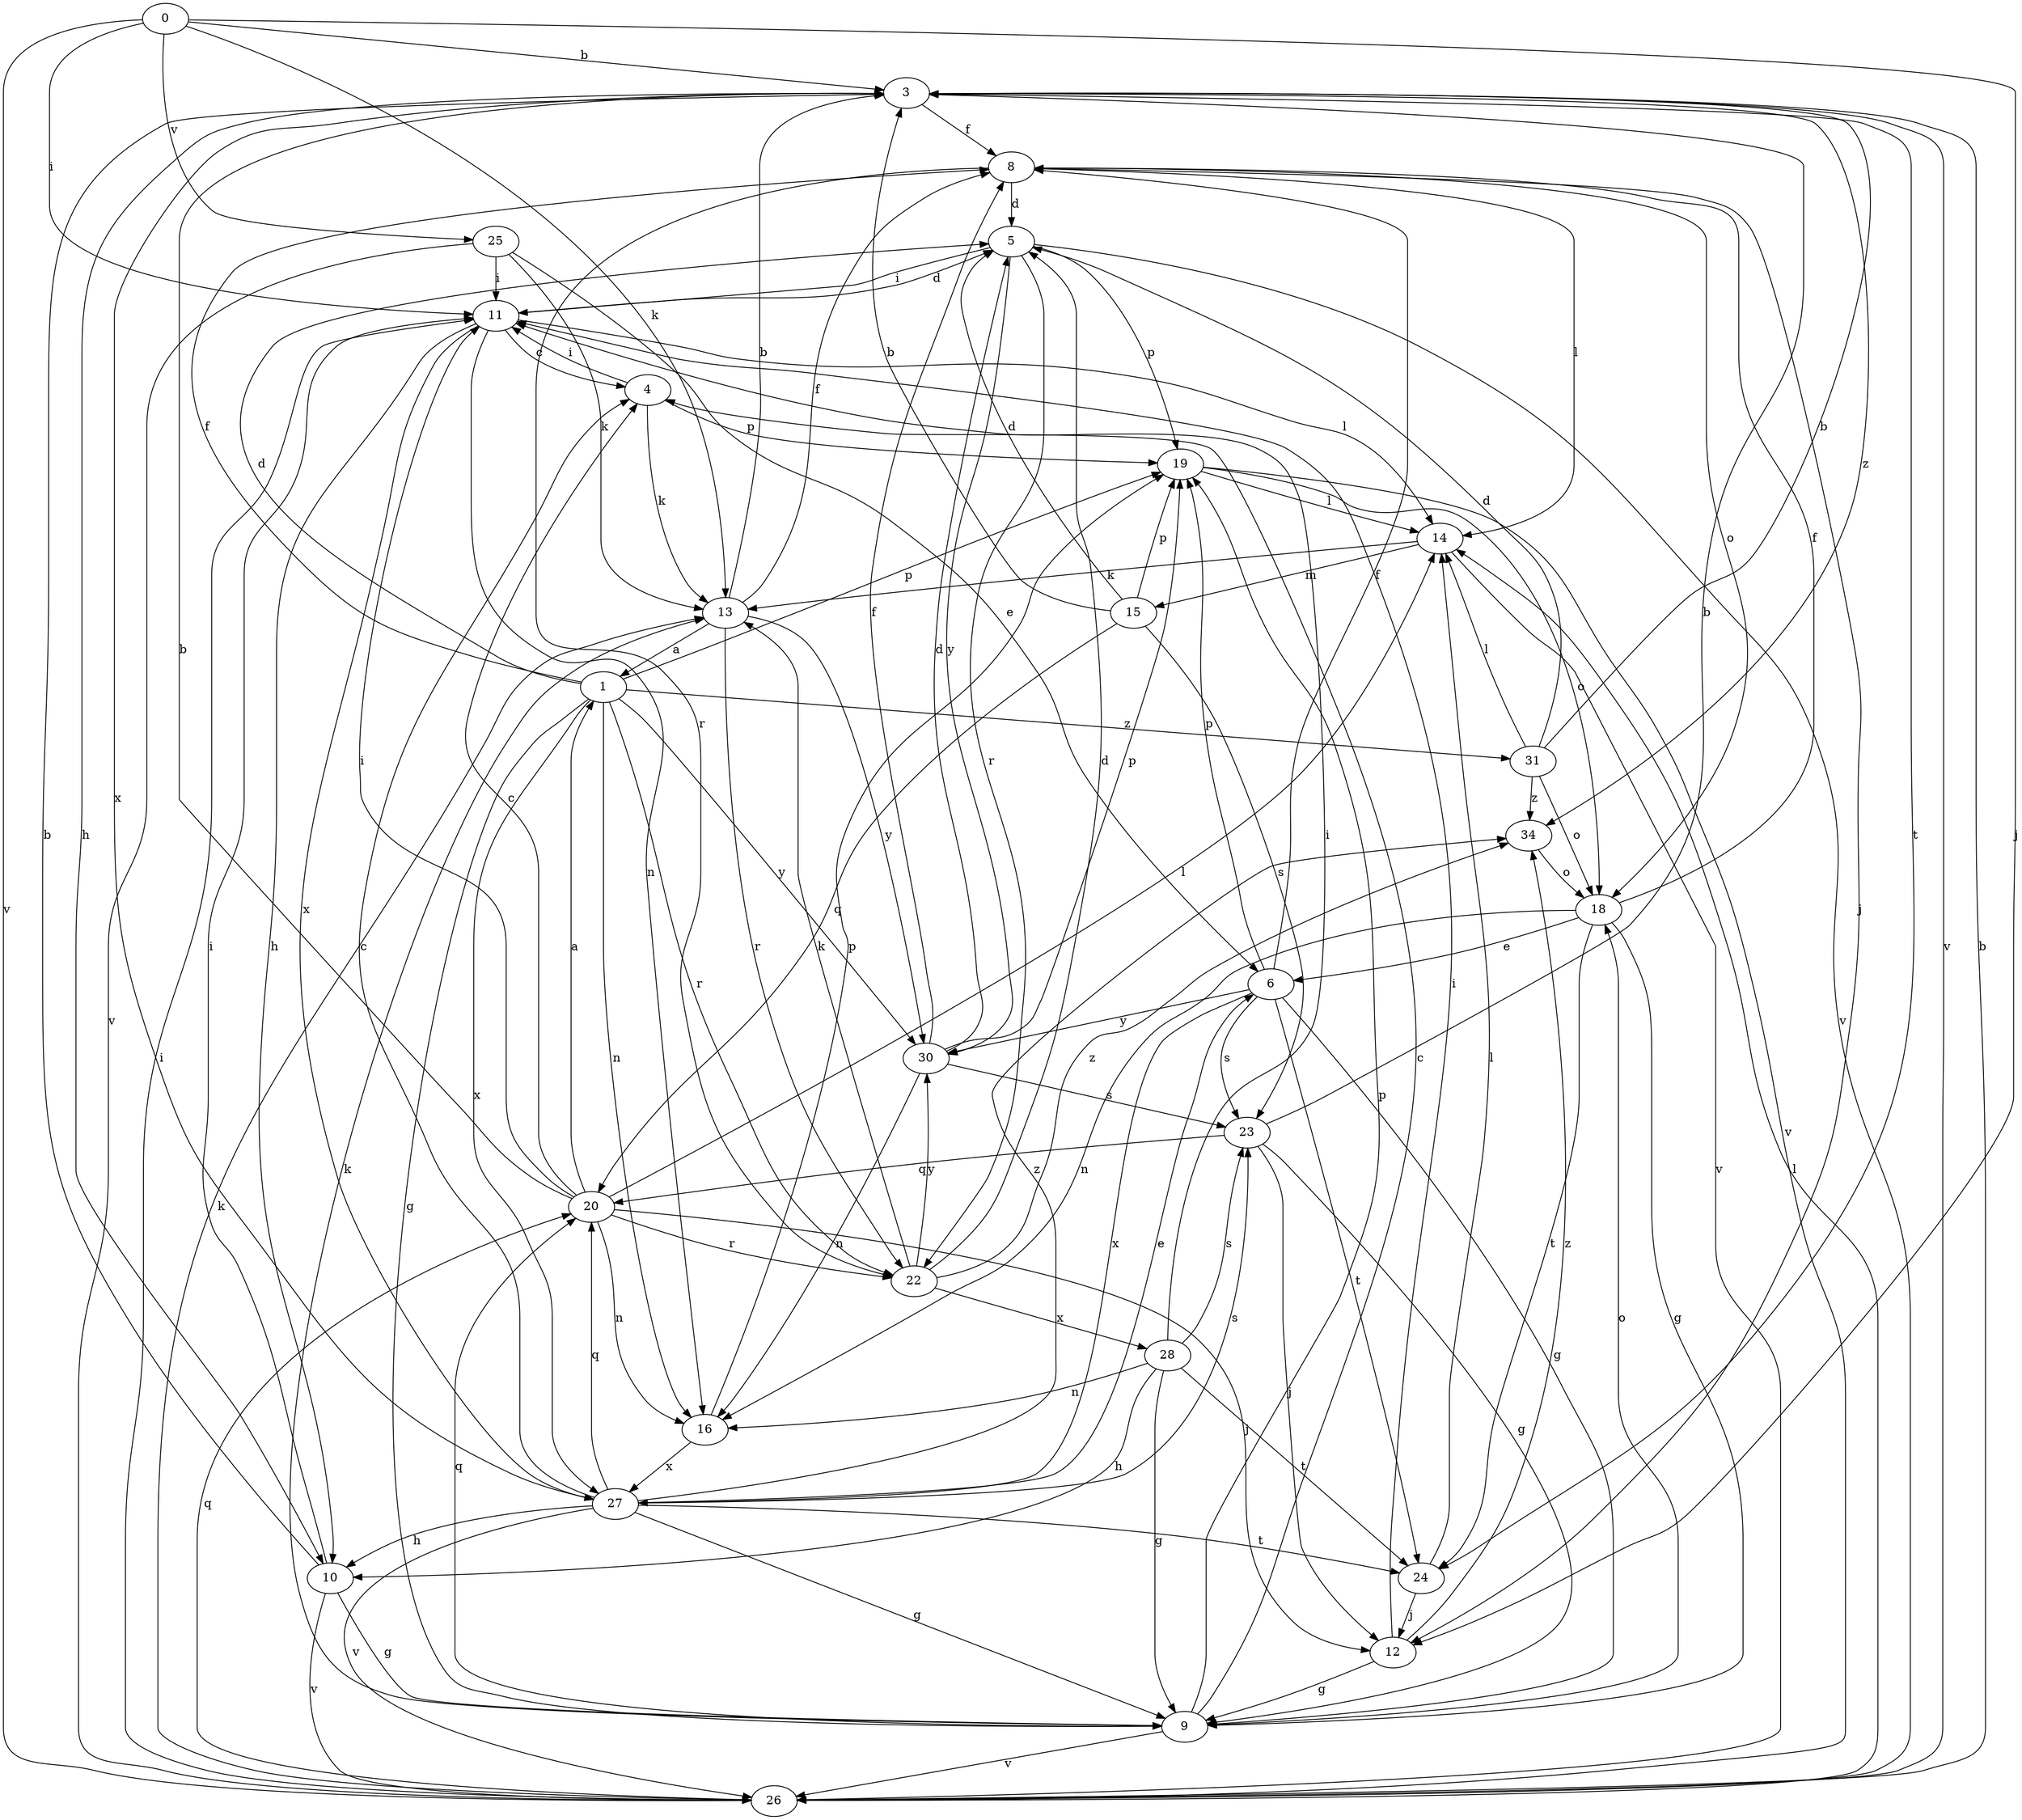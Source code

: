 strict digraph  {
0;
1;
3;
4;
5;
6;
8;
9;
10;
11;
12;
13;
14;
15;
16;
18;
19;
20;
22;
23;
24;
25;
26;
27;
28;
30;
31;
34;
0 -> 3  [label=b];
0 -> 11  [label=i];
0 -> 12  [label=j];
0 -> 13  [label=k];
0 -> 25  [label=v];
0 -> 26  [label=v];
1 -> 5  [label=d];
1 -> 8  [label=f];
1 -> 9  [label=g];
1 -> 16  [label=n];
1 -> 19  [label=p];
1 -> 22  [label=r];
1 -> 27  [label=x];
1 -> 30  [label=y];
1 -> 31  [label=z];
3 -> 8  [label=f];
3 -> 10  [label=h];
3 -> 24  [label=t];
3 -> 26  [label=v];
3 -> 27  [label=x];
3 -> 34  [label=z];
4 -> 11  [label=i];
4 -> 13  [label=k];
4 -> 19  [label=p];
5 -> 11  [label=i];
5 -> 19  [label=p];
5 -> 22  [label=r];
5 -> 26  [label=v];
5 -> 30  [label=y];
6 -> 8  [label=f];
6 -> 9  [label=g];
6 -> 19  [label=p];
6 -> 23  [label=s];
6 -> 24  [label=t];
6 -> 27  [label=x];
6 -> 30  [label=y];
8 -> 5  [label=d];
8 -> 12  [label=j];
8 -> 14  [label=l];
8 -> 18  [label=o];
8 -> 22  [label=r];
9 -> 4  [label=c];
9 -> 13  [label=k];
9 -> 18  [label=o];
9 -> 19  [label=p];
9 -> 20  [label=q];
9 -> 26  [label=v];
10 -> 3  [label=b];
10 -> 9  [label=g];
10 -> 11  [label=i];
10 -> 26  [label=v];
11 -> 4  [label=c];
11 -> 5  [label=d];
11 -> 10  [label=h];
11 -> 14  [label=l];
11 -> 16  [label=n];
11 -> 27  [label=x];
12 -> 9  [label=g];
12 -> 11  [label=i];
12 -> 34  [label=z];
13 -> 1  [label=a];
13 -> 3  [label=b];
13 -> 8  [label=f];
13 -> 22  [label=r];
13 -> 30  [label=y];
14 -> 13  [label=k];
14 -> 15  [label=m];
14 -> 26  [label=v];
15 -> 3  [label=b];
15 -> 5  [label=d];
15 -> 19  [label=p];
15 -> 20  [label=q];
15 -> 23  [label=s];
16 -> 19  [label=p];
16 -> 27  [label=x];
18 -> 6  [label=e];
18 -> 8  [label=f];
18 -> 9  [label=g];
18 -> 16  [label=n];
18 -> 24  [label=t];
19 -> 14  [label=l];
19 -> 18  [label=o];
19 -> 26  [label=v];
20 -> 1  [label=a];
20 -> 3  [label=b];
20 -> 4  [label=c];
20 -> 11  [label=i];
20 -> 12  [label=j];
20 -> 14  [label=l];
20 -> 16  [label=n];
20 -> 22  [label=r];
22 -> 5  [label=d];
22 -> 13  [label=k];
22 -> 28  [label=x];
22 -> 30  [label=y];
22 -> 34  [label=z];
23 -> 3  [label=b];
23 -> 9  [label=g];
23 -> 12  [label=j];
23 -> 20  [label=q];
24 -> 12  [label=j];
24 -> 14  [label=l];
25 -> 6  [label=e];
25 -> 11  [label=i];
25 -> 13  [label=k];
25 -> 26  [label=v];
26 -> 3  [label=b];
26 -> 11  [label=i];
26 -> 13  [label=k];
26 -> 14  [label=l];
26 -> 20  [label=q];
27 -> 4  [label=c];
27 -> 6  [label=e];
27 -> 9  [label=g];
27 -> 10  [label=h];
27 -> 20  [label=q];
27 -> 23  [label=s];
27 -> 24  [label=t];
27 -> 26  [label=v];
27 -> 34  [label=z];
28 -> 9  [label=g];
28 -> 10  [label=h];
28 -> 11  [label=i];
28 -> 16  [label=n];
28 -> 23  [label=s];
28 -> 24  [label=t];
30 -> 5  [label=d];
30 -> 8  [label=f];
30 -> 16  [label=n];
30 -> 19  [label=p];
30 -> 23  [label=s];
31 -> 3  [label=b];
31 -> 5  [label=d];
31 -> 14  [label=l];
31 -> 18  [label=o];
31 -> 34  [label=z];
34 -> 18  [label=o];
}

